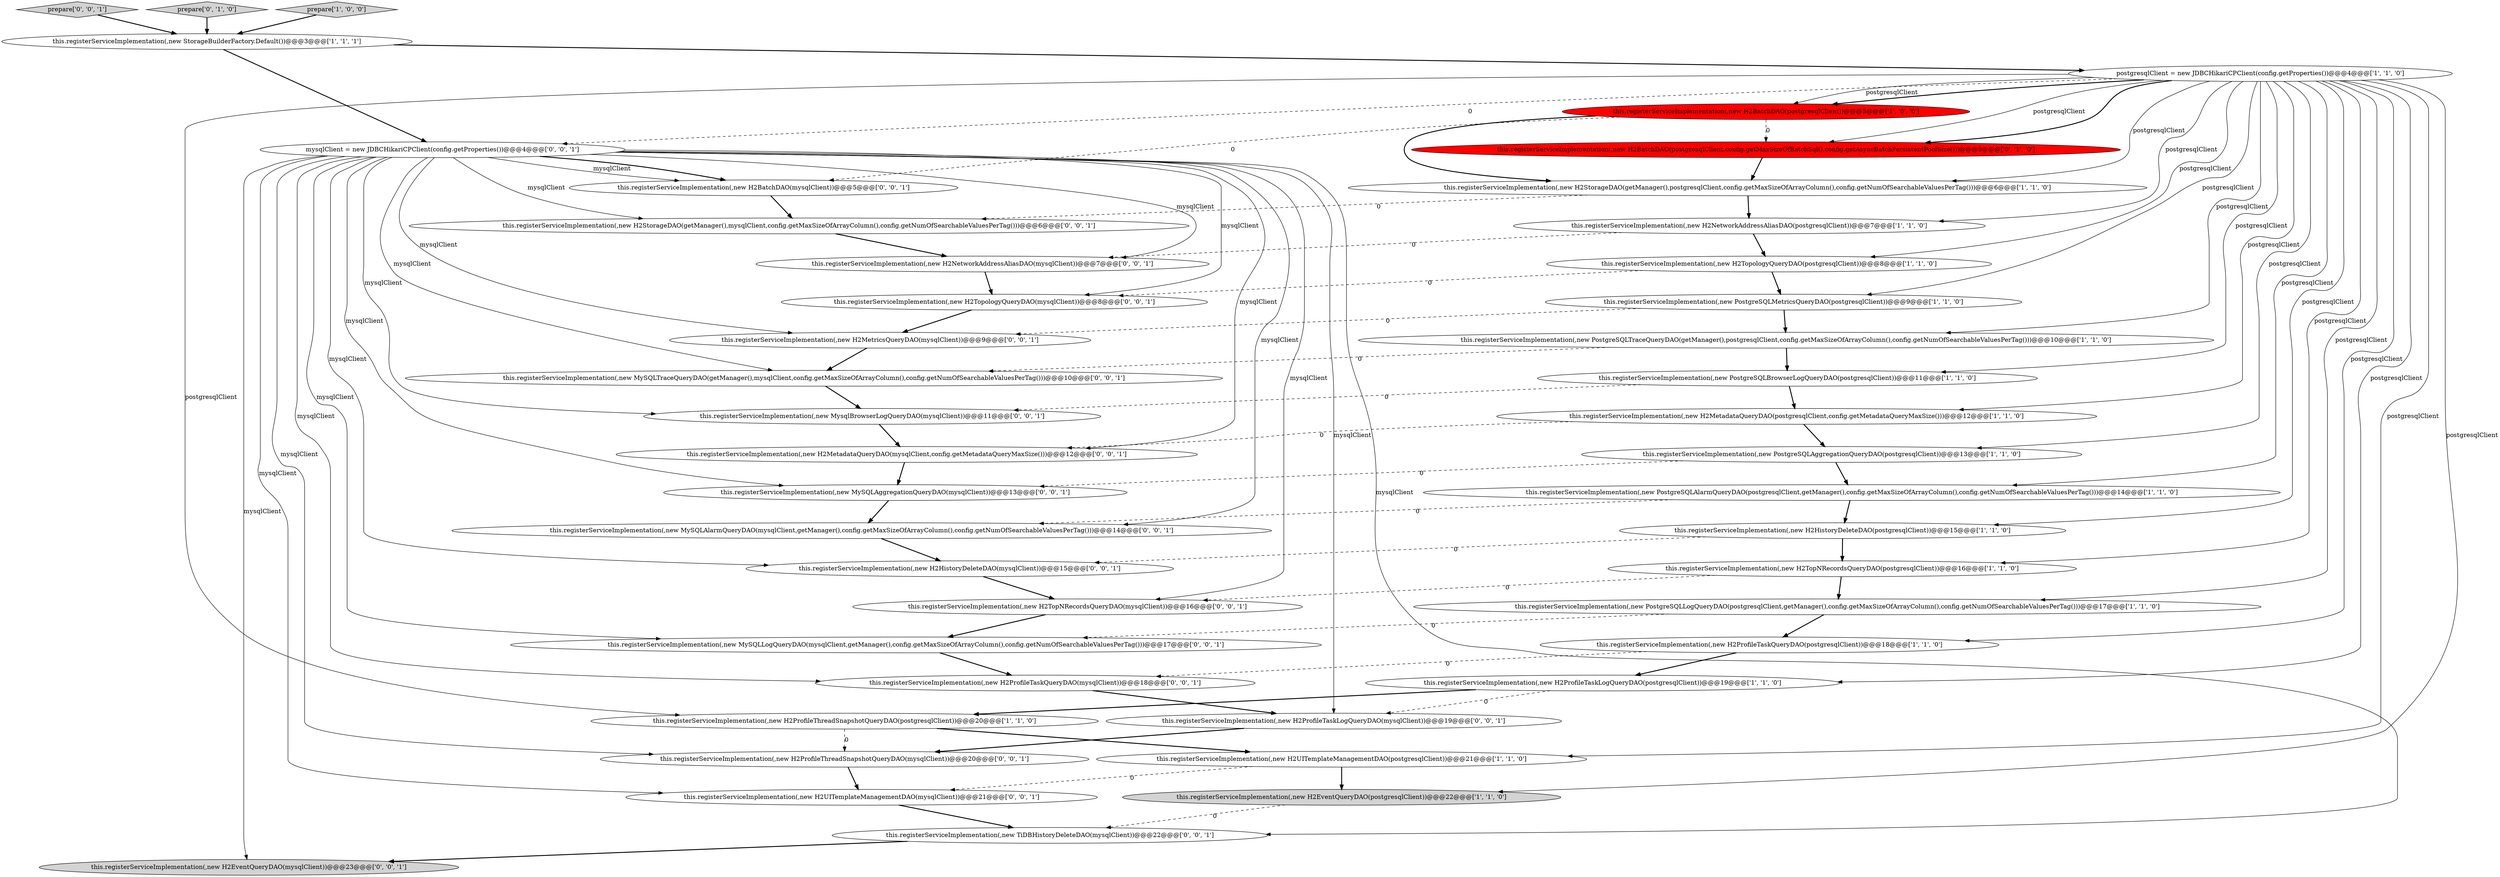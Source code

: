digraph {
24 [style = filled, label = "this.registerServiceImplementation(,new H2TopNRecordsQueryDAO(mysqlClient))@@@16@@@['0', '0', '1']", fillcolor = white, shape = ellipse image = "AAA0AAABBB3BBB"];
39 [style = filled, label = "this.registerServiceImplementation(,new MySQLLogQueryDAO(mysqlClient,getManager(),config.getMaxSizeOfArrayColumn(),config.getNumOfSearchableValuesPerTag()))@@@17@@@['0', '0', '1']", fillcolor = white, shape = ellipse image = "AAA0AAABBB3BBB"];
9 [style = filled, label = "this.registerServiceImplementation(,new PostgreSQLBrowserLogQueryDAO(postgresqlClient))@@@11@@@['1', '1', '0']", fillcolor = white, shape = ellipse image = "AAA0AAABBB1BBB"];
29 [style = filled, label = "this.registerServiceImplementation(,new H2MetricsQueryDAO(mysqlClient))@@@9@@@['0', '0', '1']", fillcolor = white, shape = ellipse image = "AAA0AAABBB3BBB"];
25 [style = filled, label = "this.registerServiceImplementation(,new H2ProfileTaskLogQueryDAO(mysqlClient))@@@19@@@['0', '0', '1']", fillcolor = white, shape = ellipse image = "AAA0AAABBB3BBB"];
43 [style = filled, label = "prepare['0', '0', '1']", fillcolor = lightgray, shape = diamond image = "AAA0AAABBB3BBB"];
12 [style = filled, label = "this.registerServiceImplementation(,new StorageBuilderFactory.Default())@@@3@@@['1', '1', '1']", fillcolor = white, shape = ellipse image = "AAA0AAABBB1BBB"];
2 [style = filled, label = "this.registerServiceImplementation(,new H2MetadataQueryDAO(postgresqlClient,config.getMetadataQueryMaxSize()))@@@12@@@['1', '1', '0']", fillcolor = white, shape = ellipse image = "AAA0AAABBB1BBB"];
30 [style = filled, label = "mysqlClient = new JDBCHikariCPClient(config.getProperties())@@@4@@@['0', '0', '1']", fillcolor = white, shape = ellipse image = "AAA0AAABBB3BBB"];
22 [style = filled, label = "prepare['0', '1', '0']", fillcolor = lightgray, shape = diamond image = "AAA0AAABBB2BBB"];
15 [style = filled, label = "this.registerServiceImplementation(,new PostgreSQLAlarmQueryDAO(postgresqlClient,getManager(),config.getMaxSizeOfArrayColumn(),config.getNumOfSearchableValuesPerTag()))@@@14@@@['1', '1', '0']", fillcolor = white, shape = ellipse image = "AAA0AAABBB1BBB"];
31 [style = filled, label = "this.registerServiceImplementation(,new H2ProfileThreadSnapshotQueryDAO(mysqlClient))@@@20@@@['0', '0', '1']", fillcolor = white, shape = ellipse image = "AAA0AAABBB3BBB"];
42 [style = filled, label = "this.registerServiceImplementation(,new H2NetworkAddressAliasDAO(mysqlClient))@@@7@@@['0', '0', '1']", fillcolor = white, shape = ellipse image = "AAA0AAABBB3BBB"];
7 [style = filled, label = "this.registerServiceImplementation(,new H2ProfileTaskQueryDAO(postgresqlClient))@@@18@@@['1', '1', '0']", fillcolor = white, shape = ellipse image = "AAA0AAABBB1BBB"];
8 [style = filled, label = "this.registerServiceImplementation(,new H2NetworkAddressAliasDAO(postgresqlClient))@@@7@@@['1', '1', '0']", fillcolor = white, shape = ellipse image = "AAA0AAABBB1BBB"];
32 [style = filled, label = "this.registerServiceImplementation(,new H2StorageDAO(getManager(),mysqlClient,config.getMaxSizeOfArrayColumn(),config.getNumOfSearchableValuesPerTag()))@@@6@@@['0', '0', '1']", fillcolor = white, shape = ellipse image = "AAA0AAABBB3BBB"];
33 [style = filled, label = "this.registerServiceImplementation(,new MySQLAggregationQueryDAO(mysqlClient))@@@13@@@['0', '0', '1']", fillcolor = white, shape = ellipse image = "AAA0AAABBB3BBB"];
38 [style = filled, label = "this.registerServiceImplementation(,new H2UITemplateManagementDAO(mysqlClient))@@@21@@@['0', '0', '1']", fillcolor = white, shape = ellipse image = "AAA0AAABBB3BBB"];
20 [style = filled, label = "this.registerServiceImplementation(,new H2BatchDAO(postgresqlClient))@@@5@@@['1', '0', '0']", fillcolor = red, shape = ellipse image = "AAA1AAABBB1BBB"];
0 [style = filled, label = "this.registerServiceImplementation(,new H2EventQueryDAO(postgresqlClient))@@@22@@@['1', '1', '0']", fillcolor = lightgray, shape = ellipse image = "AAA0AAABBB1BBB"];
26 [style = filled, label = "this.registerServiceImplementation(,new TiDBHistoryDeleteDAO(mysqlClient))@@@22@@@['0', '0', '1']", fillcolor = white, shape = ellipse image = "AAA0AAABBB3BBB"];
41 [style = filled, label = "this.registerServiceImplementation(,new H2BatchDAO(mysqlClient))@@@5@@@['0', '0', '1']", fillcolor = white, shape = ellipse image = "AAA0AAABBB3BBB"];
18 [style = filled, label = "this.registerServiceImplementation(,new PostgreSQLLogQueryDAO(postgresqlClient,getManager(),config.getMaxSizeOfArrayColumn(),config.getNumOfSearchableValuesPerTag()))@@@17@@@['1', '1', '0']", fillcolor = white, shape = ellipse image = "AAA0AAABBB1BBB"];
10 [style = filled, label = "this.registerServiceImplementation(,new H2TopNRecordsQueryDAO(postgresqlClient))@@@16@@@['1', '1', '0']", fillcolor = white, shape = ellipse image = "AAA0AAABBB1BBB"];
28 [style = filled, label = "this.registerServiceImplementation(,new H2HistoryDeleteDAO(mysqlClient))@@@15@@@['0', '0', '1']", fillcolor = white, shape = ellipse image = "AAA0AAABBB3BBB"];
37 [style = filled, label = "this.registerServiceImplementation(,new H2ProfileTaskQueryDAO(mysqlClient))@@@18@@@['0', '0', '1']", fillcolor = white, shape = ellipse image = "AAA0AAABBB3BBB"];
27 [style = filled, label = "this.registerServiceImplementation(,new H2TopologyQueryDAO(mysqlClient))@@@8@@@['0', '0', '1']", fillcolor = white, shape = ellipse image = "AAA0AAABBB3BBB"];
11 [style = filled, label = "this.registerServiceImplementation(,new H2ProfileTaskLogQueryDAO(postgresqlClient))@@@19@@@['1', '1', '0']", fillcolor = white, shape = ellipse image = "AAA0AAABBB1BBB"];
36 [style = filled, label = "this.registerServiceImplementation(,new H2EventQueryDAO(mysqlClient))@@@23@@@['0', '0', '1']", fillcolor = lightgray, shape = ellipse image = "AAA0AAABBB3BBB"];
4 [style = filled, label = "this.registerServiceImplementation(,new PostgreSQLTraceQueryDAO(getManager(),postgresqlClient,config.getMaxSizeOfArrayColumn(),config.getNumOfSearchableValuesPerTag()))@@@10@@@['1', '1', '0']", fillcolor = white, shape = ellipse image = "AAA0AAABBB1BBB"];
23 [style = filled, label = "this.registerServiceImplementation(,new H2MetadataQueryDAO(mysqlClient,config.getMetadataQueryMaxSize()))@@@12@@@['0', '0', '1']", fillcolor = white, shape = ellipse image = "AAA0AAABBB3BBB"];
5 [style = filled, label = "this.registerServiceImplementation(,new PostgreSQLAggregationQueryDAO(postgresqlClient))@@@13@@@['1', '1', '0']", fillcolor = white, shape = ellipse image = "AAA0AAABBB1BBB"];
1 [style = filled, label = "prepare['1', '0', '0']", fillcolor = lightgray, shape = diamond image = "AAA0AAABBB1BBB"];
35 [style = filled, label = "this.registerServiceImplementation(,new MysqlBrowserLogQueryDAO(mysqlClient))@@@11@@@['0', '0', '1']", fillcolor = white, shape = ellipse image = "AAA0AAABBB3BBB"];
6 [style = filled, label = "this.registerServiceImplementation(,new H2HistoryDeleteDAO(postgresqlClient))@@@15@@@['1', '1', '0']", fillcolor = white, shape = ellipse image = "AAA0AAABBB1BBB"];
13 [style = filled, label = "this.registerServiceImplementation(,new H2ProfileThreadSnapshotQueryDAO(postgresqlClient))@@@20@@@['1', '1', '0']", fillcolor = white, shape = ellipse image = "AAA0AAABBB1BBB"];
21 [style = filled, label = "this.registerServiceImplementation(,new H2BatchDAO(postgresqlClient,config.getMaxSizeOfBatchSql(),config.getAsyncBatchPersistentPoolSize()))@@@5@@@['0', '1', '0']", fillcolor = red, shape = ellipse image = "AAA1AAABBB2BBB"];
3 [style = filled, label = "this.registerServiceImplementation(,new H2UITemplateManagementDAO(postgresqlClient))@@@21@@@['1', '1', '0']", fillcolor = white, shape = ellipse image = "AAA0AAABBB1BBB"];
17 [style = filled, label = "this.registerServiceImplementation(,new PostgreSQLMetricsQueryDAO(postgresqlClient))@@@9@@@['1', '1', '0']", fillcolor = white, shape = ellipse image = "AAA0AAABBB1BBB"];
16 [style = filled, label = "this.registerServiceImplementation(,new H2StorageDAO(getManager(),postgresqlClient,config.getMaxSizeOfArrayColumn(),config.getNumOfSearchableValuesPerTag()))@@@6@@@['1', '1', '0']", fillcolor = white, shape = ellipse image = "AAA0AAABBB1BBB"];
34 [style = filled, label = "this.registerServiceImplementation(,new MySQLTraceQueryDAO(getManager(),mysqlClient,config.getMaxSizeOfArrayColumn(),config.getNumOfSearchableValuesPerTag()))@@@10@@@['0', '0', '1']", fillcolor = white, shape = ellipse image = "AAA0AAABBB3BBB"];
14 [style = filled, label = "this.registerServiceImplementation(,new H2TopologyQueryDAO(postgresqlClient))@@@8@@@['1', '1', '0']", fillcolor = white, shape = ellipse image = "AAA0AAABBB1BBB"];
19 [style = filled, label = "postgresqlClient = new JDBCHikariCPClient(config.getProperties())@@@4@@@['1', '1', '0']", fillcolor = white, shape = ellipse image = "AAA0AAABBB1BBB"];
40 [style = filled, label = "this.registerServiceImplementation(,new MySQLAlarmQueryDAO(mysqlClient,getManager(),config.getMaxSizeOfArrayColumn(),config.getNumOfSearchableValuesPerTag()))@@@14@@@['0', '0', '1']", fillcolor = white, shape = ellipse image = "AAA0AAABBB3BBB"];
16->32 [style = dashed, label="0"];
19->8 [style = solid, label="postgresqlClient"];
19->13 [style = solid, label="postgresqlClient"];
30->42 [style = solid, label="mysqlClient"];
30->37 [style = solid, label="mysqlClient"];
19->21 [style = solid, label="postgresqlClient"];
19->11 [style = solid, label="postgresqlClient"];
24->39 [style = bold, label=""];
5->15 [style = bold, label=""];
14->17 [style = bold, label=""];
29->34 [style = bold, label=""];
19->18 [style = solid, label="postgresqlClient"];
15->40 [style = dashed, label="0"];
30->32 [style = solid, label="mysqlClient"];
30->29 [style = solid, label="mysqlClient"];
25->31 [style = bold, label=""];
19->0 [style = solid, label="postgresqlClient"];
18->39 [style = dashed, label="0"];
35->23 [style = bold, label=""];
23->33 [style = bold, label=""];
20->16 [style = bold, label=""];
19->30 [style = dashed, label="0"];
11->13 [style = bold, label=""];
19->16 [style = solid, label="postgresqlClient"];
1->12 [style = bold, label=""];
21->16 [style = bold, label=""];
38->26 [style = bold, label=""];
19->14 [style = solid, label="postgresqlClient"];
30->33 [style = solid, label="mysqlClient"];
10->24 [style = dashed, label="0"];
19->4 [style = solid, label="postgresqlClient"];
30->26 [style = solid, label="mysqlClient"];
19->2 [style = solid, label="postgresqlClient"];
7->11 [style = bold, label=""];
30->41 [style = bold, label=""];
41->32 [style = bold, label=""];
9->2 [style = bold, label=""];
30->40 [style = solid, label="mysqlClient"];
19->20 [style = bold, label=""];
3->38 [style = dashed, label="0"];
30->38 [style = solid, label="mysqlClient"];
30->41 [style = solid, label="mysqlClient"];
3->0 [style = bold, label=""];
8->42 [style = dashed, label="0"];
30->27 [style = solid, label="mysqlClient"];
13->31 [style = dashed, label="0"];
43->12 [style = bold, label=""];
20->41 [style = dashed, label="0"];
19->20 [style = solid, label="postgresqlClient"];
20->21 [style = dashed, label="0"];
4->34 [style = dashed, label="0"];
5->33 [style = dashed, label="0"];
28->24 [style = bold, label=""];
34->35 [style = bold, label=""];
30->28 [style = solid, label="mysqlClient"];
27->29 [style = bold, label=""];
18->7 [style = bold, label=""];
32->42 [style = bold, label=""];
39->37 [style = bold, label=""];
2->23 [style = dashed, label="0"];
4->9 [style = bold, label=""];
10->18 [style = bold, label=""];
30->23 [style = solid, label="mysqlClient"];
30->39 [style = solid, label="mysqlClient"];
19->15 [style = solid, label="postgresqlClient"];
16->8 [style = bold, label=""];
19->17 [style = solid, label="postgresqlClient"];
37->25 [style = bold, label=""];
8->14 [style = bold, label=""];
0->26 [style = dashed, label="0"];
31->38 [style = bold, label=""];
19->5 [style = solid, label="postgresqlClient"];
19->7 [style = solid, label="postgresqlClient"];
9->35 [style = dashed, label="0"];
6->28 [style = dashed, label="0"];
30->36 [style = solid, label="mysqlClient"];
6->10 [style = bold, label=""];
19->6 [style = solid, label="postgresqlClient"];
11->25 [style = dashed, label="0"];
42->27 [style = bold, label=""];
17->4 [style = bold, label=""];
2->5 [style = bold, label=""];
19->21 [style = bold, label=""];
26->36 [style = bold, label=""];
12->30 [style = bold, label=""];
15->6 [style = bold, label=""];
30->25 [style = solid, label="mysqlClient"];
19->3 [style = solid, label="postgresqlClient"];
40->28 [style = bold, label=""];
17->29 [style = dashed, label="0"];
14->27 [style = dashed, label="0"];
30->24 [style = solid, label="mysqlClient"];
33->40 [style = bold, label=""];
13->3 [style = bold, label=""];
30->34 [style = solid, label="mysqlClient"];
30->31 [style = solid, label="mysqlClient"];
22->12 [style = bold, label=""];
7->37 [style = dashed, label="0"];
19->10 [style = solid, label="postgresqlClient"];
12->19 [style = bold, label=""];
19->9 [style = solid, label="postgresqlClient"];
30->35 [style = solid, label="mysqlClient"];
}
